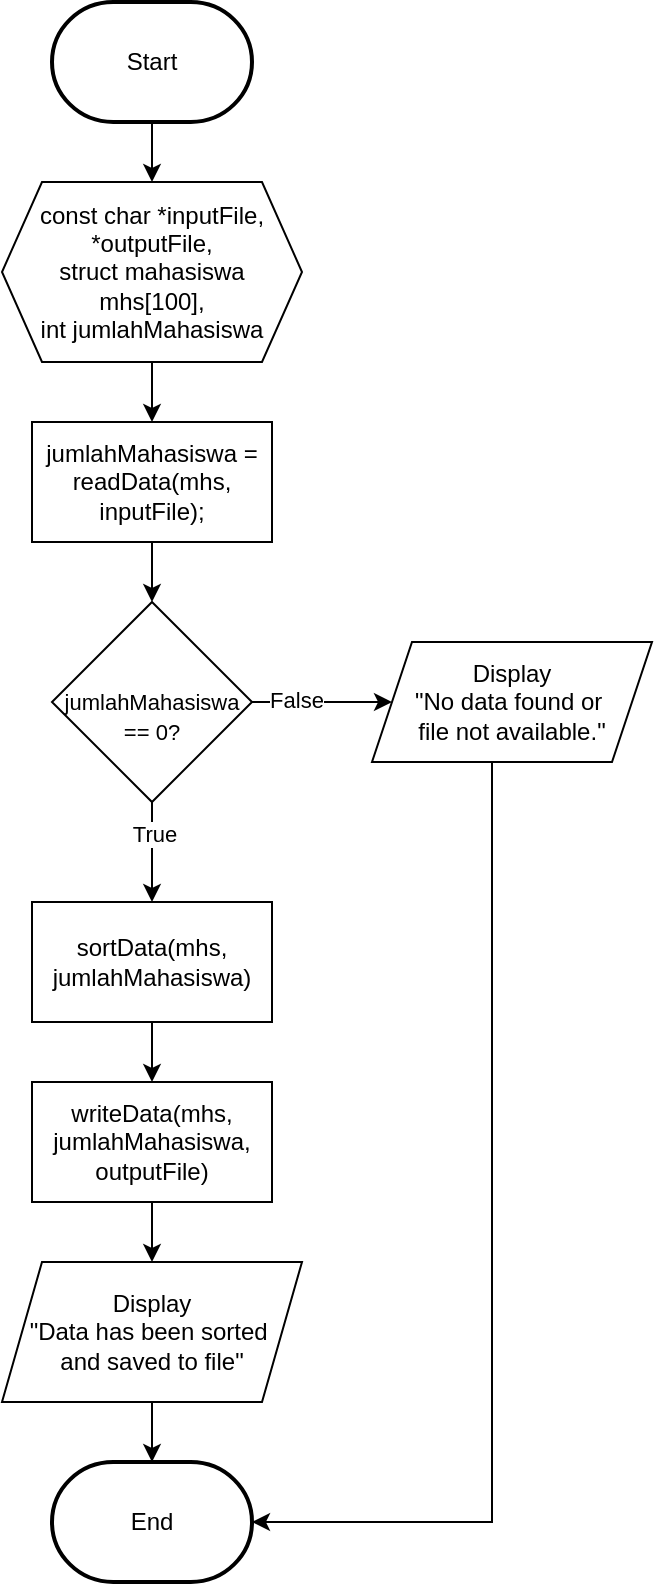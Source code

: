 <mxfile version="24.9.2">
  <diagram name="Main Menu" id="tcPHKEtXDvl9qhuXrN50">
    <mxGraphModel dx="577" dy="313" grid="1" gridSize="10" guides="1" tooltips="1" connect="1" arrows="1" fold="1" page="1" pageScale="1" pageWidth="850" pageHeight="1100" math="0" shadow="0">
      <root>
        <mxCell id="0" />
        <mxCell id="1" parent="0" />
        <mxCell id="WetBjnq_qkMeuxtk9Dm4-26" style="edgeStyle=orthogonalEdgeStyle;rounded=0;orthogonalLoop=1;jettySize=auto;html=1;entryX=0.5;entryY=0;entryDx=0;entryDy=0;" edge="1" parent="1" source="WetBjnq_qkMeuxtk9Dm4-1" target="WetBjnq_qkMeuxtk9Dm4-17">
          <mxGeometry relative="1" as="geometry" />
        </mxCell>
        <mxCell id="WetBjnq_qkMeuxtk9Dm4-1" value="Start" style="strokeWidth=2;html=1;shape=mxgraph.flowchart.terminator;whiteSpace=wrap;" vertex="1" parent="1">
          <mxGeometry x="60" y="100" width="100" height="60" as="geometry" />
        </mxCell>
        <mxCell id="WetBjnq_qkMeuxtk9Dm4-29" style="edgeStyle=orthogonalEdgeStyle;rounded=0;orthogonalLoop=1;jettySize=auto;html=1;entryX=0.5;entryY=0;entryDx=0;entryDy=0;" edge="1" parent="1" source="WetBjnq_qkMeuxtk9Dm4-7" target="WetBjnq_qkMeuxtk9Dm4-8">
          <mxGeometry relative="1" as="geometry" />
        </mxCell>
        <mxCell id="WetBjnq_qkMeuxtk9Dm4-7" value="jumlahMahasiswa = readData(mhs, inputFile);" style="rounded=0;whiteSpace=wrap;html=1;" vertex="1" parent="1">
          <mxGeometry x="50" y="310" width="120" height="60" as="geometry" />
        </mxCell>
        <mxCell id="WetBjnq_qkMeuxtk9Dm4-30" style="edgeStyle=orthogonalEdgeStyle;rounded=0;orthogonalLoop=1;jettySize=auto;html=1;entryX=0;entryY=0.5;entryDx=0;entryDy=0;" edge="1" parent="1" source="WetBjnq_qkMeuxtk9Dm4-8" target="WetBjnq_qkMeuxtk9Dm4-9">
          <mxGeometry relative="1" as="geometry" />
        </mxCell>
        <mxCell id="WetBjnq_qkMeuxtk9Dm4-32" value="False" style="edgeLabel;html=1;align=center;verticalAlign=middle;resizable=0;points=[];" vertex="1" connectable="0" parent="WetBjnq_qkMeuxtk9Dm4-30">
          <mxGeometry x="-0.374" y="1" relative="1" as="geometry">
            <mxPoint as="offset" />
          </mxGeometry>
        </mxCell>
        <mxCell id="WetBjnq_qkMeuxtk9Dm4-33" style="edgeStyle=orthogonalEdgeStyle;rounded=0;orthogonalLoop=1;jettySize=auto;html=1;entryX=0.5;entryY=0;entryDx=0;entryDy=0;" edge="1" parent="1" source="WetBjnq_qkMeuxtk9Dm4-8" target="WetBjnq_qkMeuxtk9Dm4-13">
          <mxGeometry relative="1" as="geometry" />
        </mxCell>
        <mxCell id="WetBjnq_qkMeuxtk9Dm4-36" value="True" style="edgeLabel;html=1;align=center;verticalAlign=middle;resizable=0;points=[];" vertex="1" connectable="0" parent="WetBjnq_qkMeuxtk9Dm4-33">
          <mxGeometry x="-0.356" y="1" relative="1" as="geometry">
            <mxPoint as="offset" />
          </mxGeometry>
        </mxCell>
        <mxCell id="WetBjnq_qkMeuxtk9Dm4-8" value="&lt;div&gt;&lt;font style=&quot;font-size: 11px;&quot;&gt;&lt;br&gt;&lt;/font&gt;&lt;/div&gt;&lt;font style=&quot;font-size: 11px;&quot;&gt;jumlahMahasiswa&lt;/font&gt;&lt;div&gt;&lt;span data-darkreader-inline-color=&quot;&quot; data-darkreader-inline-bgcolor=&quot;&quot; style=&quot;font-size: 11px; background-color: initial; color: rgb(0, 0, 0); --darkreader-inline-bgcolor: initial; --darkreader-inline-color: #e8e6e3;&quot;&gt;== 0?&lt;/span&gt;&lt;/div&gt;" style="rhombus;whiteSpace=wrap;html=1;" vertex="1" parent="1">
          <mxGeometry x="60" y="400" width="100" height="100" as="geometry" />
        </mxCell>
        <mxCell id="WetBjnq_qkMeuxtk9Dm4-9" value="Display&lt;div&gt;&quot;No data found or&amp;nbsp;&lt;/div&gt;&lt;div&gt;file not available.&quot;&lt;/div&gt;" style="shape=parallelogram;perimeter=parallelogramPerimeter;whiteSpace=wrap;html=1;fixedSize=1;" vertex="1" parent="1">
          <mxGeometry x="220" y="420" width="140" height="60" as="geometry" />
        </mxCell>
        <mxCell id="WetBjnq_qkMeuxtk9Dm4-10" value="End" style="strokeWidth=2;html=1;shape=mxgraph.flowchart.terminator;whiteSpace=wrap;" vertex="1" parent="1">
          <mxGeometry x="60" y="830" width="100" height="60" as="geometry" />
        </mxCell>
        <mxCell id="WetBjnq_qkMeuxtk9Dm4-11" style="edgeStyle=orthogonalEdgeStyle;rounded=0;orthogonalLoop=1;jettySize=auto;html=1;entryX=1;entryY=0.5;entryDx=0;entryDy=0;entryPerimeter=0;" edge="1" parent="1" source="WetBjnq_qkMeuxtk9Dm4-9" target="WetBjnq_qkMeuxtk9Dm4-10">
          <mxGeometry relative="1" as="geometry">
            <Array as="points">
              <mxPoint x="280" y="860" />
            </Array>
          </mxGeometry>
        </mxCell>
        <mxCell id="WetBjnq_qkMeuxtk9Dm4-37" style="edgeStyle=orthogonalEdgeStyle;rounded=0;orthogonalLoop=1;jettySize=auto;html=1;entryX=0.5;entryY=0;entryDx=0;entryDy=0;" edge="1" parent="1" source="WetBjnq_qkMeuxtk9Dm4-13" target="WetBjnq_qkMeuxtk9Dm4-14">
          <mxGeometry relative="1" as="geometry" />
        </mxCell>
        <mxCell id="WetBjnq_qkMeuxtk9Dm4-13" value="sortData(mhs, jumlahMahasiswa)" style="rounded=0;whiteSpace=wrap;html=1;" vertex="1" parent="1">
          <mxGeometry x="50" y="550" width="120" height="60" as="geometry" />
        </mxCell>
        <mxCell id="WetBjnq_qkMeuxtk9Dm4-39" style="edgeStyle=orthogonalEdgeStyle;rounded=0;orthogonalLoop=1;jettySize=auto;html=1;entryX=0.5;entryY=0;entryDx=0;entryDy=0;" edge="1" parent="1" source="WetBjnq_qkMeuxtk9Dm4-14" target="WetBjnq_qkMeuxtk9Dm4-15">
          <mxGeometry relative="1" as="geometry" />
        </mxCell>
        <mxCell id="WetBjnq_qkMeuxtk9Dm4-14" value="writeData(mhs, jumlahMahasiswa, outputFile)" style="rounded=0;whiteSpace=wrap;html=1;" vertex="1" parent="1">
          <mxGeometry x="50" y="640" width="120" height="60" as="geometry" />
        </mxCell>
        <mxCell id="WetBjnq_qkMeuxtk9Dm4-15" value="Display&lt;div&gt;&quot;Data has been sorted&amp;nbsp;&lt;/div&gt;&lt;div&gt;and saved to file&quot;&lt;/div&gt;" style="shape=parallelogram;perimeter=parallelogramPerimeter;whiteSpace=wrap;html=1;fixedSize=1;" vertex="1" parent="1">
          <mxGeometry x="35" y="730" width="150" height="70" as="geometry" />
        </mxCell>
        <mxCell id="WetBjnq_qkMeuxtk9Dm4-27" style="edgeStyle=orthogonalEdgeStyle;rounded=0;orthogonalLoop=1;jettySize=auto;html=1;entryX=0.5;entryY=0;entryDx=0;entryDy=0;" edge="1" parent="1" source="WetBjnq_qkMeuxtk9Dm4-17" target="WetBjnq_qkMeuxtk9Dm4-7">
          <mxGeometry relative="1" as="geometry" />
        </mxCell>
        <mxCell id="WetBjnq_qkMeuxtk9Dm4-17" value="&lt;div&gt;const char *inputFile, *outputFile,&lt;br&gt;&lt;/div&gt;struct mahasiswa mhs[100],&lt;div&gt;int jumlahMahasiswa&lt;/div&gt;" style="shape=hexagon;perimeter=hexagonPerimeter2;whiteSpace=wrap;html=1;fixedSize=1;" vertex="1" parent="1">
          <mxGeometry x="35" y="190" width="150" height="90" as="geometry" />
        </mxCell>
        <mxCell id="WetBjnq_qkMeuxtk9Dm4-40" style="edgeStyle=orthogonalEdgeStyle;rounded=0;orthogonalLoop=1;jettySize=auto;html=1;entryX=0.5;entryY=0;entryDx=0;entryDy=0;entryPerimeter=0;" edge="1" parent="1" source="WetBjnq_qkMeuxtk9Dm4-15" target="WetBjnq_qkMeuxtk9Dm4-10">
          <mxGeometry relative="1" as="geometry" />
        </mxCell>
      </root>
    </mxGraphModel>
  </diagram>
</mxfile>
